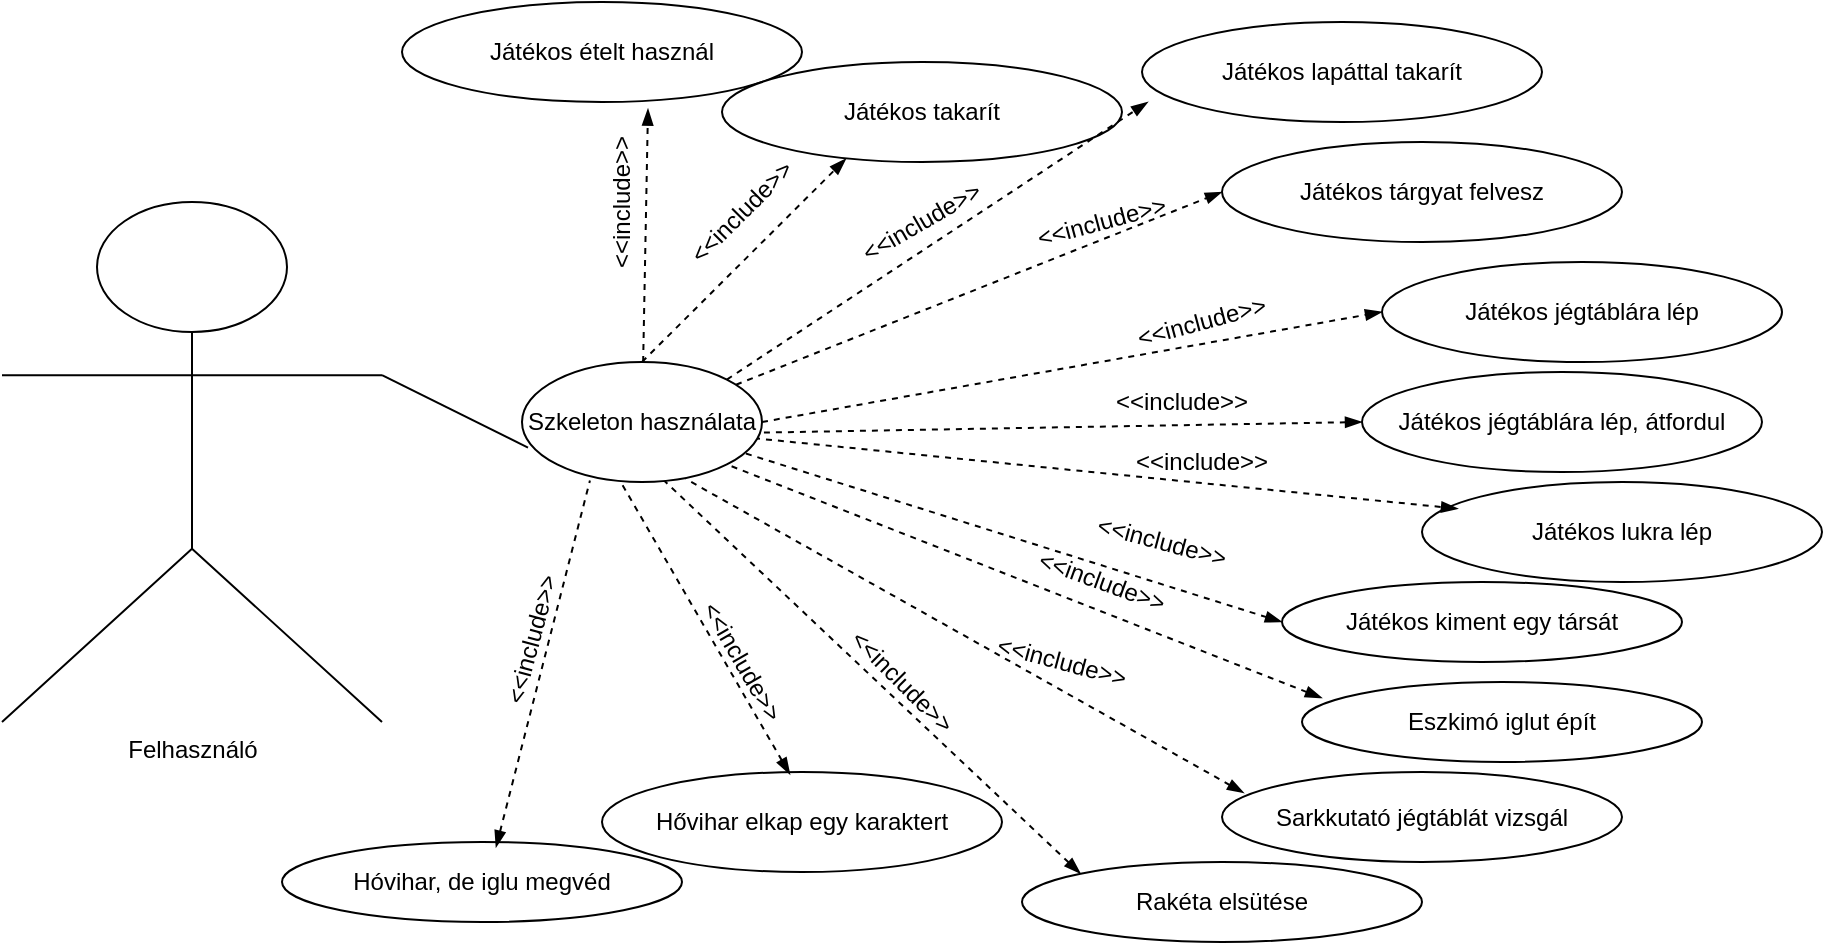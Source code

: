 <mxfile version="12.8.8" type="google"><diagram id="k6bfi9KL1m7M2_Mxvogp" name="Page-1"><mxGraphModel dx="1695" dy="433" grid="1" gridSize="10" guides="1" tooltips="1" connect="1" arrows="1" fold="1" page="1" pageScale="1" pageWidth="827" pageHeight="1169" math="0" shadow="0"><root><mxCell id="0"/><mxCell id="1" parent="0"/><mxCell id="Jo6Ua5QodwUrZHsFB31B-1" value="Felhasználó" style="shape=umlActor;verticalLabelPosition=bottom;labelBackgroundColor=#ffffff;verticalAlign=top;html=1;outlineConnect=0;" vertex="1" parent="1"><mxGeometry x="-290" y="130" width="190" height="260" as="geometry"/></mxCell><mxCell id="Jo6Ua5QodwUrZHsFB31B-9" value="Játékos ételt használ" style="ellipse;whiteSpace=wrap;html=1;" vertex="1" parent="1"><mxGeometry x="-90" y="30" width="200" height="50" as="geometry"/></mxCell><mxCell id="Jo6Ua5QodwUrZHsFB31B-11" value="Játékos takarít" style="ellipse;whiteSpace=wrap;html=1;" vertex="1" parent="1"><mxGeometry x="70" y="60" width="200" height="50" as="geometry"/></mxCell><mxCell id="Jo6Ua5QodwUrZHsFB31B-12" value="Játékos lapáttal takarít" style="ellipse;whiteSpace=wrap;html=1;" vertex="1" parent="1"><mxGeometry x="280" y="40" width="200" height="50" as="geometry"/></mxCell><mxCell id="Jo6Ua5QodwUrZHsFB31B-13" value="Játékos tárgyat felvesz" style="ellipse;whiteSpace=wrap;html=1;" vertex="1" parent="1"><mxGeometry x="320" y="100" width="200" height="50" as="geometry"/></mxCell><mxCell id="Jo6Ua5QodwUrZHsFB31B-14" value="Játékos jégtáblára lép" style="ellipse;whiteSpace=wrap;html=1;" vertex="1" parent="1"><mxGeometry x="400" y="160" width="200" height="50" as="geometry"/></mxCell><mxCell id="Jo6Ua5QodwUrZHsFB31B-15" value="Játékos jégtáblára lép, átfordul" style="ellipse;whiteSpace=wrap;html=1;" vertex="1" parent="1"><mxGeometry x="390" y="215" width="200" height="50" as="geometry"/></mxCell><mxCell id="Jo6Ua5QodwUrZHsFB31B-16" value="Játékos lukra lép" style="ellipse;whiteSpace=wrap;html=1;" vertex="1" parent="1"><mxGeometry x="420" y="270" width="200" height="50" as="geometry"/></mxCell><mxCell id="Jo6Ua5QodwUrZHsFB31B-17" value="Játékos kiment egy társát" style="ellipse;whiteSpace=wrap;html=1;" vertex="1" parent="1"><mxGeometry x="350" y="320" width="200" height="40" as="geometry"/></mxCell><mxCell id="Jo6Ua5QodwUrZHsFB31B-18" value="Eszkimó iglut épít" style="ellipse;whiteSpace=wrap;html=1;" vertex="1" parent="1"><mxGeometry x="360" y="370" width="200" height="40" as="geometry"/></mxCell><mxCell id="Jo6Ua5QodwUrZHsFB31B-19" value="Sarkkutató jégtáblát vizsgál" style="ellipse;whiteSpace=wrap;html=1;" vertex="1" parent="1"><mxGeometry x="320" y="415" width="200" height="45" as="geometry"/></mxCell><mxCell id="Jo6Ua5QodwUrZHsFB31B-21" value="Rakéta elsütése" style="ellipse;whiteSpace=wrap;html=1;" vertex="1" parent="1"><mxGeometry x="220" y="460" width="200" height="40" as="geometry"/></mxCell><mxCell id="Jo6Ua5QodwUrZHsFB31B-22" value="Hővihar elkap egy karaktert" style="ellipse;whiteSpace=wrap;html=1;" vertex="1" parent="1"><mxGeometry x="10" y="415" width="200" height="50" as="geometry"/></mxCell><mxCell id="Jo6Ua5QodwUrZHsFB31B-23" value="Hóvihar, de iglu megvéd" style="ellipse;whiteSpace=wrap;html=1;" vertex="1" parent="1"><mxGeometry x="-150" y="450" width="200" height="40" as="geometry"/></mxCell><mxCell id="Jo6Ua5QodwUrZHsFB31B-26" value="" style="endArrow=blockThin;html=1;entryX=0.015;entryY=0.8;entryDx=0;entryDy=0;entryPerimeter=0;dashed=1;exitX=1;exitY=0;exitDx=0;exitDy=0;endFill=1;" edge="1" parent="1" source="Jo6Ua5QodwUrZHsFB31B-41" target="Jo6Ua5QodwUrZHsFB31B-12"><mxGeometry width="50" height="50" relative="1" as="geometry"><mxPoint x="340" y="180" as="sourcePoint"/><mxPoint x="390" y="130" as="targetPoint"/></mxGeometry></mxCell><mxCell id="Jo6Ua5QodwUrZHsFB31B-27" value="" style="endArrow=blockThin;html=1;entryX=0;entryY=0.5;entryDx=0;entryDy=0;dashed=1;endFill=1;" edge="1" parent="1" source="Jo6Ua5QodwUrZHsFB31B-41" target="Jo6Ua5QodwUrZHsFB31B-13"><mxGeometry width="50" height="50" relative="1" as="geometry"><mxPoint x="340" y="230" as="sourcePoint"/><mxPoint x="390" y="180" as="targetPoint"/></mxGeometry></mxCell><mxCell id="Jo6Ua5QodwUrZHsFB31B-28" value="" style="endArrow=blockThin;html=1;entryX=0;entryY=0.5;entryDx=0;entryDy=0;dashed=1;exitX=1;exitY=0.5;exitDx=0;exitDy=0;endFill=1;" edge="1" parent="1" source="Jo6Ua5QodwUrZHsFB31B-41" target="Jo6Ua5QodwUrZHsFB31B-14"><mxGeometry width="50" height="50" relative="1" as="geometry"><mxPoint x="270" y="240" as="sourcePoint"/><mxPoint x="390" y="210" as="targetPoint"/></mxGeometry></mxCell><mxCell id="Jo6Ua5QodwUrZHsFB31B-29" value="" style="endArrow=blockThin;html=1;entryX=0;entryY=0.5;entryDx=0;entryDy=0;dashed=1;exitX=1.008;exitY=0.588;exitDx=0;exitDy=0;exitPerimeter=0;endFill=1;" edge="1" parent="1" source="Jo6Ua5QodwUrZHsFB31B-41" target="Jo6Ua5QodwUrZHsFB31B-15"><mxGeometry width="50" height="50" relative="1" as="geometry"><mxPoint x="280" y="260" as="sourcePoint"/><mxPoint x="400" y="240" as="targetPoint"/></mxGeometry></mxCell><mxCell id="Jo6Ua5QodwUrZHsFB31B-30" value="" style="endArrow=blockThin;html=1;entryX=0.09;entryY=0.267;entryDx=0;entryDy=0;entryPerimeter=0;dashed=1;exitX=0.917;exitY=0.625;exitDx=0;exitDy=0;exitPerimeter=0;endFill=1;" edge="1" parent="1" source="Jo6Ua5QodwUrZHsFB31B-41" target="Jo6Ua5QodwUrZHsFB31B-16"><mxGeometry width="50" height="50" relative="1" as="geometry"><mxPoint x="390" y="320" as="sourcePoint"/><mxPoint x="440" y="270" as="targetPoint"/></mxGeometry></mxCell><mxCell id="Jo6Ua5QodwUrZHsFB31B-31" value="" style="endArrow=blockThin;html=1;entryX=0;entryY=0.5;entryDx=0;entryDy=0;dashed=1;exitX=0.933;exitY=0.763;exitDx=0;exitDy=0;exitPerimeter=0;endFill=1;" edge="1" parent="1" source="Jo6Ua5QodwUrZHsFB31B-41" target="Jo6Ua5QodwUrZHsFB31B-17"><mxGeometry width="50" height="50" relative="1" as="geometry"><mxPoint x="390" y="320" as="sourcePoint"/><mxPoint x="440" y="270" as="targetPoint"/></mxGeometry></mxCell><mxCell id="Jo6Ua5QodwUrZHsFB31B-32" value="" style="endArrow=none;html=1;entryX=1;entryY=1;entryDx=0;entryDy=0;dashed=1;exitX=0.05;exitY=0.2;exitDx=0;exitDy=0;startArrow=blockThin;startFill=1;exitPerimeter=0;" edge="1" parent="1" source="Jo6Ua5QodwUrZHsFB31B-18" target="Jo6Ua5QodwUrZHsFB31B-41"><mxGeometry width="50" height="50" relative="1" as="geometry"><mxPoint x="390" y="320" as="sourcePoint"/><mxPoint x="440" y="270" as="targetPoint"/></mxGeometry></mxCell><mxCell id="Jo6Ua5QodwUrZHsFB31B-33" value="" style="endArrow=none;html=1;entryX=0.683;entryY=0.975;entryDx=0;entryDy=0;dashed=1;exitX=0.055;exitY=0.233;exitDx=0;exitDy=0;exitPerimeter=0;startArrow=blockThin;startFill=1;entryPerimeter=0;" edge="1" parent="1" source="Jo6Ua5QodwUrZHsFB31B-19" target="Jo6Ua5QodwUrZHsFB31B-41"><mxGeometry width="50" height="50" relative="1" as="geometry"><mxPoint x="390" y="320" as="sourcePoint"/><mxPoint x="440" y="270" as="targetPoint"/></mxGeometry></mxCell><mxCell id="Jo6Ua5QodwUrZHsFB31B-34" value="" style="endArrow=none;html=1;entryX=0.592;entryY=0.988;entryDx=0;entryDy=0;entryPerimeter=0;dashed=1;exitX=0;exitY=0;exitDx=0;exitDy=0;startArrow=blockThin;startFill=1;" edge="1" parent="1" source="Jo6Ua5QodwUrZHsFB31B-21" target="Jo6Ua5QodwUrZHsFB31B-41"><mxGeometry width="50" height="50" relative="1" as="geometry"><mxPoint x="270" y="450" as="sourcePoint"/><mxPoint x="320" y="400" as="targetPoint"/></mxGeometry></mxCell><mxCell id="Jo6Ua5QodwUrZHsFB31B-35" value="" style="endArrow=none;html=1;entryX=0.408;entryY=0.988;entryDx=0;entryDy=0;entryPerimeter=0;dashed=1;startArrow=blockThin;startFill=1;exitX=0.47;exitY=0.025;exitDx=0;exitDy=0;exitPerimeter=0;" edge="1" parent="1" source="Jo6Ua5QodwUrZHsFB31B-22" target="Jo6Ua5QodwUrZHsFB31B-41"><mxGeometry width="50" height="50" relative="1" as="geometry"><mxPoint x="100" y="420" as="sourcePoint"/><mxPoint x="230" y="410" as="targetPoint"/></mxGeometry></mxCell><mxCell id="Jo6Ua5QodwUrZHsFB31B-36" value="" style="endArrow=none;html=1;exitX=0.535;exitY=0.067;exitDx=0;exitDy=0;exitPerimeter=0;dashed=1;entryX=0.283;entryY=0.988;entryDx=0;entryDy=0;entryPerimeter=0;startArrow=blockThin;startFill=1;" edge="1" parent="1" source="Jo6Ua5QodwUrZHsFB31B-23" target="Jo6Ua5QodwUrZHsFB31B-41"><mxGeometry width="50" height="50" relative="1" as="geometry"><mxPoint x="270" y="480" as="sourcePoint"/><mxPoint x="280" y="440" as="targetPoint"/></mxGeometry></mxCell><mxCell id="Jo6Ua5QodwUrZHsFB31B-38" value="" style="endArrow=blockThin;html=1;entryX=0.31;entryY=0.967;entryDx=0;entryDy=0;entryPerimeter=0;dashed=1;exitX=0.5;exitY=0;exitDx=0;exitDy=0;endFill=1;" edge="1" parent="1" source="Jo6Ua5QodwUrZHsFB31B-41" target="Jo6Ua5QodwUrZHsFB31B-11"><mxGeometry width="50" height="50" relative="1" as="geometry"><mxPoint x="260" y="150" as="sourcePoint"/><mxPoint x="310" y="100" as="targetPoint"/></mxGeometry></mxCell><mxCell id="Jo6Ua5QodwUrZHsFB31B-39" value="" style="endArrow=blockThin;html=1;dashed=1;endFill=1;entryX=0.615;entryY=1.067;entryDx=0;entryDy=0;entryPerimeter=0;" edge="1" parent="1" source="Jo6Ua5QodwUrZHsFB31B-41" target="Jo6Ua5QodwUrZHsFB31B-9"><mxGeometry width="50" height="50" relative="1" as="geometry"><mxPoint x="230" y="130" as="sourcePoint"/><mxPoint x="280" y="80" as="targetPoint"/></mxGeometry></mxCell><mxCell id="Jo6Ua5QodwUrZHsFB31B-41" value="Szkeleton használata" style="ellipse;whiteSpace=wrap;html=1;" vertex="1" parent="1"><mxGeometry x="-30" y="210" width="120" height="60" as="geometry"/></mxCell><mxCell id="Jo6Ua5QodwUrZHsFB31B-44" value="" style="endArrow=none;html=1;entryX=0.025;entryY=0.713;entryDx=0;entryDy=0;entryPerimeter=0;exitX=1;exitY=0.333;exitDx=0;exitDy=0;exitPerimeter=0;" edge="1" parent="1" source="Jo6Ua5QodwUrZHsFB31B-1" target="Jo6Ua5QodwUrZHsFB31B-41"><mxGeometry width="50" height="50" relative="1" as="geometry"><mxPoint x="70" y="240" as="sourcePoint"/><mxPoint x="120" y="190" as="targetPoint"/></mxGeometry></mxCell><mxCell id="Jo6Ua5QodwUrZHsFB31B-47" value="&amp;lt;&amp;lt;include&amp;gt;&amp;gt;" style="text;html=1;strokeColor=none;fillColor=none;align=center;verticalAlign=middle;whiteSpace=wrap;rounded=0;rotation=-90;" vertex="1" parent="1"><mxGeometry y="120" width="40" height="20" as="geometry"/></mxCell><mxCell id="Jo6Ua5QodwUrZHsFB31B-49" value="&amp;lt;&amp;lt;include&amp;gt;&amp;gt;" style="text;html=1;strokeColor=none;fillColor=none;align=center;verticalAlign=middle;whiteSpace=wrap;rounded=0;rotation=-45;" vertex="1" parent="1"><mxGeometry x="60" y="125" width="40" height="20" as="geometry"/></mxCell><mxCell id="Jo6Ua5QodwUrZHsFB31B-50" value="&amp;lt;&amp;lt;include&amp;gt;&amp;gt;" style="text;html=1;strokeColor=none;fillColor=none;align=center;verticalAlign=middle;whiteSpace=wrap;rounded=0;rotation=-30;" vertex="1" parent="1"><mxGeometry x="150" y="130" width="40" height="20" as="geometry"/></mxCell><mxCell id="Jo6Ua5QodwUrZHsFB31B-51" value="&amp;lt;&amp;lt;include&amp;gt;&amp;gt;" style="text;html=1;strokeColor=none;fillColor=none;align=center;verticalAlign=middle;whiteSpace=wrap;rounded=0;rotation=-15;" vertex="1" parent="1"><mxGeometry x="240" y="130" width="40" height="20" as="geometry"/></mxCell><mxCell id="Jo6Ua5QodwUrZHsFB31B-54" value="&amp;lt;&amp;lt;include&amp;gt;&amp;gt;" style="text;html=1;strokeColor=none;fillColor=none;align=center;verticalAlign=middle;whiteSpace=wrap;rounded=0;rotation=-15;" vertex="1" parent="1"><mxGeometry x="290" y="180" width="40" height="20" as="geometry"/></mxCell><mxCell id="Jo6Ua5QodwUrZHsFB31B-55" value="&amp;lt;&amp;lt;include&amp;gt;&amp;gt;" style="text;html=1;strokeColor=none;fillColor=none;align=center;verticalAlign=middle;whiteSpace=wrap;rounded=0;rotation=0;" vertex="1" parent="1"><mxGeometry x="280" y="220" width="40" height="20" as="geometry"/></mxCell><mxCell id="Jo6Ua5QodwUrZHsFB31B-56" value="&amp;lt;&amp;lt;include&amp;gt;&amp;gt;" style="text;html=1;strokeColor=none;fillColor=none;align=center;verticalAlign=middle;whiteSpace=wrap;rounded=0;rotation=0;" vertex="1" parent="1"><mxGeometry x="290" y="250" width="40" height="20" as="geometry"/></mxCell><mxCell id="Jo6Ua5QodwUrZHsFB31B-57" value="&amp;lt;&amp;lt;include&amp;gt;&amp;gt;" style="text;html=1;strokeColor=none;fillColor=none;align=center;verticalAlign=middle;whiteSpace=wrap;rounded=0;rotation=15;" vertex="1" parent="1"><mxGeometry x="270" y="290" width="40" height="20" as="geometry"/></mxCell><mxCell id="Jo6Ua5QodwUrZHsFB31B-58" value="&amp;lt;&amp;lt;include&amp;gt;&amp;gt;" style="text;html=1;strokeColor=none;fillColor=none;align=center;verticalAlign=middle;whiteSpace=wrap;rounded=0;rotation=20;" vertex="1" parent="1"><mxGeometry x="240" y="310" width="40" height="20" as="geometry"/></mxCell><mxCell id="Jo6Ua5QodwUrZHsFB31B-61" value="&amp;lt;&amp;lt;include&amp;gt;&amp;gt;" style="text;html=1;strokeColor=none;fillColor=none;align=center;verticalAlign=middle;whiteSpace=wrap;rounded=0;rotation=15;" vertex="1" parent="1"><mxGeometry x="220" y="350" width="40" height="20" as="geometry"/></mxCell><mxCell id="Jo6Ua5QodwUrZHsFB31B-64" value="&amp;lt;&amp;lt;include&amp;gt;&amp;gt;" style="text;html=1;strokeColor=none;fillColor=none;align=center;verticalAlign=middle;whiteSpace=wrap;rounded=0;rotation=45;" vertex="1" parent="1"><mxGeometry x="140" y="360" width="40" height="20" as="geometry"/></mxCell><mxCell id="Jo6Ua5QodwUrZHsFB31B-65" value="&amp;lt;&amp;lt;include&amp;gt;&amp;gt;" style="text;html=1;strokeColor=none;fillColor=none;align=center;verticalAlign=middle;whiteSpace=wrap;rounded=0;rotation=60;" vertex="1" parent="1"><mxGeometry x="60" y="350" width="40" height="20" as="geometry"/></mxCell><mxCell id="Jo6Ua5QodwUrZHsFB31B-67" value="&amp;lt;&amp;lt;include&amp;gt;&amp;gt;" style="text;html=1;strokeColor=none;fillColor=none;align=center;verticalAlign=middle;whiteSpace=wrap;rounded=0;rotation=-75;" vertex="1" parent="1"><mxGeometry x="-40.17" y="338.71" width="30" height="20" as="geometry"/></mxCell></root></mxGraphModel></diagram></mxfile>